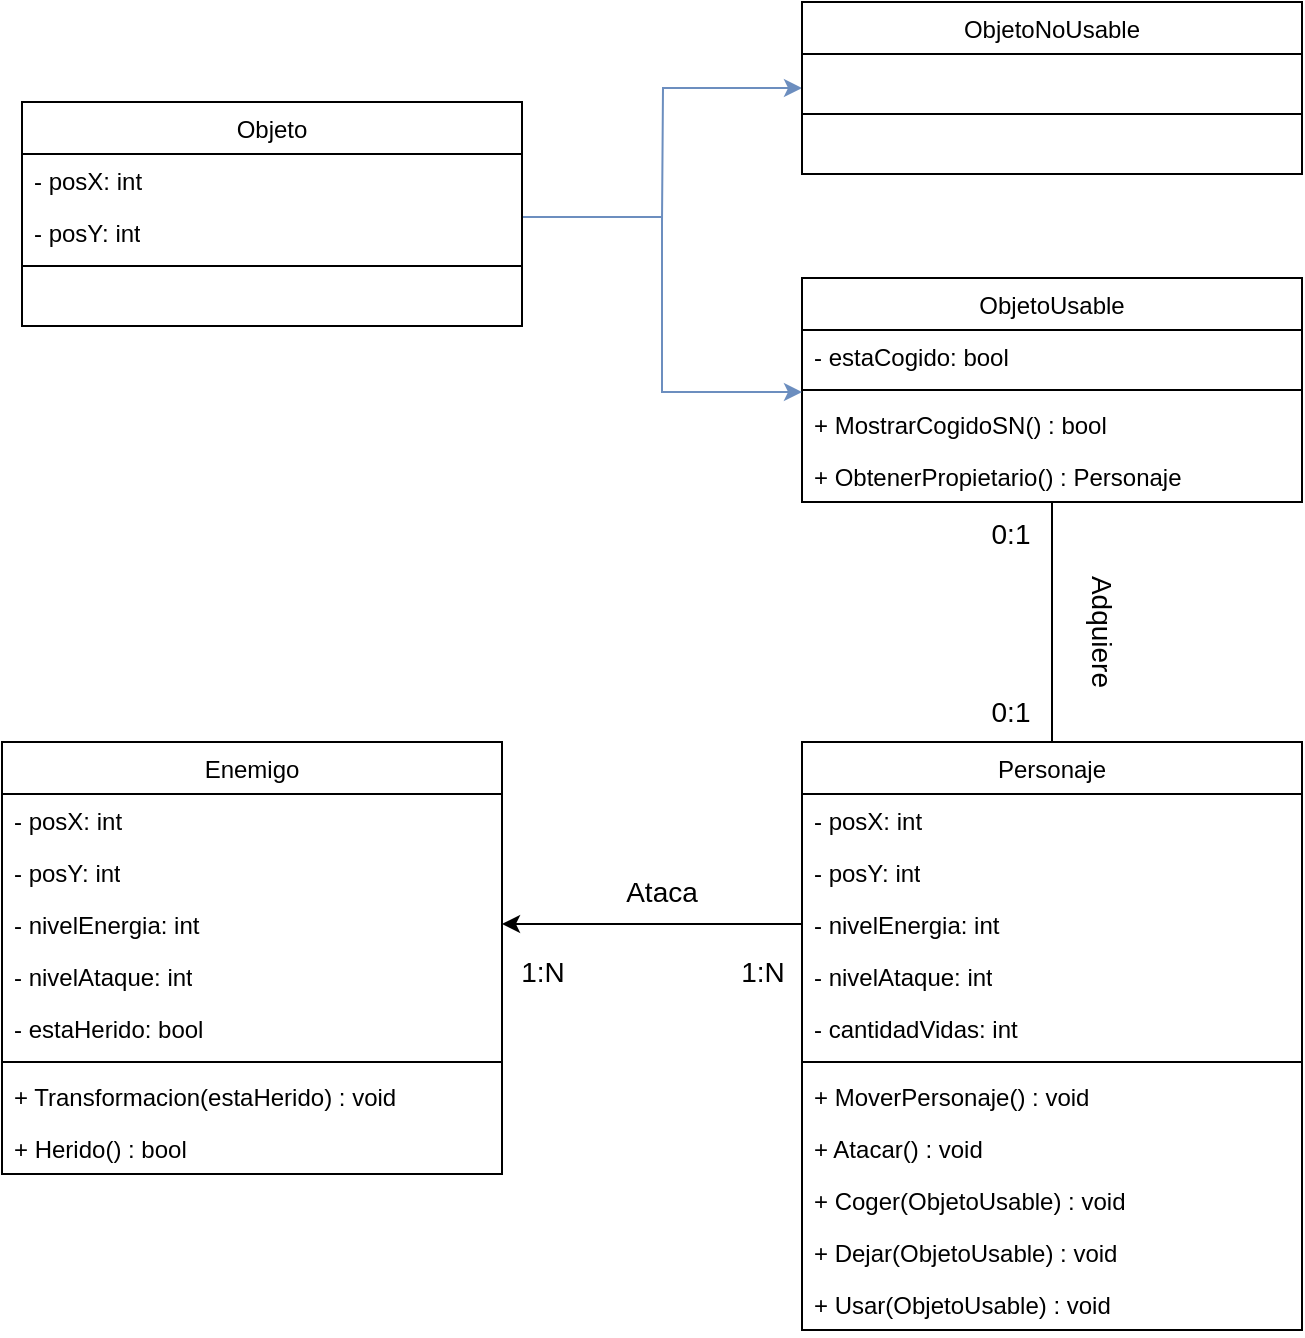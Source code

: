 <mxfile version="24.3.0" type="device">
  <diagram name="Page-1" id="r1jCTrlGhkuGiE3C5sfj">
    <mxGraphModel dx="1687" dy="1999" grid="1" gridSize="10" guides="1" tooltips="1" connect="1" arrows="1" fold="1" page="1" pageScale="1" pageWidth="850" pageHeight="1100" math="0" shadow="0">
      <root>
        <mxCell id="0" />
        <mxCell id="1" parent="0" />
        <mxCell id="CvOQW0KSl7qZf-29aHLy-1" value="&lt;span style=&quot;font-weight: normal;&quot;&gt;Personaje&lt;/span&gt;" style="swimlane;fontStyle=1;align=center;verticalAlign=top;childLayout=stackLayout;horizontal=1;startSize=26;horizontalStack=0;resizeParent=1;resizeParentMax=0;resizeLast=0;collapsible=1;marginBottom=0;whiteSpace=wrap;html=1;" vertex="1" parent="1">
          <mxGeometry x="630" y="320" width="250" height="294" as="geometry" />
        </mxCell>
        <mxCell id="CvOQW0KSl7qZf-29aHLy-2" value="- posX: int" style="text;strokeColor=none;fillColor=none;align=left;verticalAlign=top;spacingLeft=4;spacingRight=4;overflow=hidden;rotatable=0;points=[[0,0.5],[1,0.5]];portConstraint=eastwest;whiteSpace=wrap;html=1;" vertex="1" parent="CvOQW0KSl7qZf-29aHLy-1">
          <mxGeometry y="26" width="250" height="26" as="geometry" />
        </mxCell>
        <mxCell id="CvOQW0KSl7qZf-29aHLy-5" value="- posY: int" style="text;strokeColor=none;fillColor=none;align=left;verticalAlign=top;spacingLeft=4;spacingRight=4;overflow=hidden;rotatable=0;points=[[0,0.5],[1,0.5]];portConstraint=eastwest;whiteSpace=wrap;html=1;" vertex="1" parent="CvOQW0KSl7qZf-29aHLy-1">
          <mxGeometry y="52" width="250" height="26" as="geometry" />
        </mxCell>
        <mxCell id="CvOQW0KSl7qZf-29aHLy-6" value="- nivelEnergia: int" style="text;strokeColor=none;fillColor=none;align=left;verticalAlign=top;spacingLeft=4;spacingRight=4;overflow=hidden;rotatable=0;points=[[0,0.5],[1,0.5]];portConstraint=eastwest;whiteSpace=wrap;html=1;" vertex="1" parent="CvOQW0KSl7qZf-29aHLy-1">
          <mxGeometry y="78" width="250" height="26" as="geometry" />
        </mxCell>
        <mxCell id="CvOQW0KSl7qZf-29aHLy-7" value="- nivelAtaque: int" style="text;strokeColor=none;fillColor=none;align=left;verticalAlign=top;spacingLeft=4;spacingRight=4;overflow=hidden;rotatable=0;points=[[0,0.5],[1,0.5]];portConstraint=eastwest;whiteSpace=wrap;html=1;" vertex="1" parent="CvOQW0KSl7qZf-29aHLy-1">
          <mxGeometry y="104" width="250" height="26" as="geometry" />
        </mxCell>
        <mxCell id="CvOQW0KSl7qZf-29aHLy-8" value="- cantidadVidas: int" style="text;strokeColor=none;fillColor=none;align=left;verticalAlign=top;spacingLeft=4;spacingRight=4;overflow=hidden;rotatable=0;points=[[0,0.5],[1,0.5]];portConstraint=eastwest;whiteSpace=wrap;html=1;" vertex="1" parent="CvOQW0KSl7qZf-29aHLy-1">
          <mxGeometry y="130" width="250" height="26" as="geometry" />
        </mxCell>
        <mxCell id="CvOQW0KSl7qZf-29aHLy-3" value="" style="line;strokeWidth=1;fillColor=none;align=left;verticalAlign=middle;spacingTop=-1;spacingLeft=3;spacingRight=3;rotatable=0;labelPosition=right;points=[];portConstraint=eastwest;strokeColor=inherit;" vertex="1" parent="CvOQW0KSl7qZf-29aHLy-1">
          <mxGeometry y="156" width="250" height="8" as="geometry" />
        </mxCell>
        <mxCell id="CvOQW0KSl7qZf-29aHLy-4" value="+ MoverPersonaje() : void" style="text;strokeColor=none;fillColor=none;align=left;verticalAlign=top;spacingLeft=4;spacingRight=4;overflow=hidden;rotatable=0;points=[[0,0.5],[1,0.5]];portConstraint=eastwest;whiteSpace=wrap;html=1;" vertex="1" parent="CvOQW0KSl7qZf-29aHLy-1">
          <mxGeometry y="164" width="250" height="26" as="geometry" />
        </mxCell>
        <mxCell id="CvOQW0KSl7qZf-29aHLy-9" value="+ Atacar() : void" style="text;strokeColor=none;fillColor=none;align=left;verticalAlign=top;spacingLeft=4;spacingRight=4;overflow=hidden;rotatable=0;points=[[0,0.5],[1,0.5]];portConstraint=eastwest;whiteSpace=wrap;html=1;" vertex="1" parent="CvOQW0KSl7qZf-29aHLy-1">
          <mxGeometry y="190" width="250" height="26" as="geometry" />
        </mxCell>
        <mxCell id="CvOQW0KSl7qZf-29aHLy-10" value="+ Coger(ObjetoUsable) : void" style="text;strokeColor=none;fillColor=none;align=left;verticalAlign=top;spacingLeft=4;spacingRight=4;overflow=hidden;rotatable=0;points=[[0,0.5],[1,0.5]];portConstraint=eastwest;whiteSpace=wrap;html=1;" vertex="1" parent="CvOQW0KSl7qZf-29aHLy-1">
          <mxGeometry y="216" width="250" height="26" as="geometry" />
        </mxCell>
        <mxCell id="CvOQW0KSl7qZf-29aHLy-11" value="+ Dejar(ObjetoUsable) : void" style="text;strokeColor=none;fillColor=none;align=left;verticalAlign=top;spacingLeft=4;spacingRight=4;overflow=hidden;rotatable=0;points=[[0,0.5],[1,0.5]];portConstraint=eastwest;whiteSpace=wrap;html=1;" vertex="1" parent="CvOQW0KSl7qZf-29aHLy-1">
          <mxGeometry y="242" width="250" height="26" as="geometry" />
        </mxCell>
        <mxCell id="CvOQW0KSl7qZf-29aHLy-12" value="+ Usar(ObjetoUsable) : void" style="text;strokeColor=none;fillColor=none;align=left;verticalAlign=top;spacingLeft=4;spacingRight=4;overflow=hidden;rotatable=0;points=[[0,0.5],[1,0.5]];portConstraint=eastwest;whiteSpace=wrap;html=1;" vertex="1" parent="CvOQW0KSl7qZf-29aHLy-1">
          <mxGeometry y="268" width="250" height="26" as="geometry" />
        </mxCell>
        <mxCell id="CvOQW0KSl7qZf-29aHLy-13" value="&lt;span style=&quot;font-weight: normal;&quot;&gt;Enemigo&lt;/span&gt;" style="swimlane;fontStyle=1;align=center;verticalAlign=top;childLayout=stackLayout;horizontal=1;startSize=26;horizontalStack=0;resizeParent=1;resizeParentMax=0;resizeLast=0;collapsible=1;marginBottom=0;whiteSpace=wrap;html=1;" vertex="1" parent="1">
          <mxGeometry x="230" y="320" width="250" height="216" as="geometry" />
        </mxCell>
        <mxCell id="CvOQW0KSl7qZf-29aHLy-14" value="- posX: int" style="text;strokeColor=none;fillColor=none;align=left;verticalAlign=top;spacingLeft=4;spacingRight=4;overflow=hidden;rotatable=0;points=[[0,0.5],[1,0.5]];portConstraint=eastwest;whiteSpace=wrap;html=1;" vertex="1" parent="CvOQW0KSl7qZf-29aHLy-13">
          <mxGeometry y="26" width="250" height="26" as="geometry" />
        </mxCell>
        <mxCell id="CvOQW0KSl7qZf-29aHLy-15" value="- posY: int" style="text;strokeColor=none;fillColor=none;align=left;verticalAlign=top;spacingLeft=4;spacingRight=4;overflow=hidden;rotatable=0;points=[[0,0.5],[1,0.5]];portConstraint=eastwest;whiteSpace=wrap;html=1;" vertex="1" parent="CvOQW0KSl7qZf-29aHLy-13">
          <mxGeometry y="52" width="250" height="26" as="geometry" />
        </mxCell>
        <mxCell id="CvOQW0KSl7qZf-29aHLy-16" value="- nivelEnergia: int" style="text;strokeColor=none;fillColor=none;align=left;verticalAlign=top;spacingLeft=4;spacingRight=4;overflow=hidden;rotatable=0;points=[[0,0.5],[1,0.5]];portConstraint=eastwest;whiteSpace=wrap;html=1;" vertex="1" parent="CvOQW0KSl7qZf-29aHLy-13">
          <mxGeometry y="78" width="250" height="26" as="geometry" />
        </mxCell>
        <mxCell id="CvOQW0KSl7qZf-29aHLy-17" value="- nivelAtaque: int" style="text;strokeColor=none;fillColor=none;align=left;verticalAlign=top;spacingLeft=4;spacingRight=4;overflow=hidden;rotatable=0;points=[[0,0.5],[1,0.5]];portConstraint=eastwest;whiteSpace=wrap;html=1;" vertex="1" parent="CvOQW0KSl7qZf-29aHLy-13">
          <mxGeometry y="104" width="250" height="26" as="geometry" />
        </mxCell>
        <mxCell id="CvOQW0KSl7qZf-29aHLy-60" value="- estaHerido: bool" style="text;strokeColor=none;fillColor=none;align=left;verticalAlign=top;spacingLeft=4;spacingRight=4;overflow=hidden;rotatable=0;points=[[0,0.5],[1,0.5]];portConstraint=eastwest;whiteSpace=wrap;html=1;" vertex="1" parent="CvOQW0KSl7qZf-29aHLy-13">
          <mxGeometry y="130" width="250" height="26" as="geometry" />
        </mxCell>
        <mxCell id="CvOQW0KSl7qZf-29aHLy-19" value="" style="line;strokeWidth=1;fillColor=none;align=left;verticalAlign=middle;spacingTop=-1;spacingLeft=3;spacingRight=3;rotatable=0;labelPosition=right;points=[];portConstraint=eastwest;strokeColor=inherit;" vertex="1" parent="CvOQW0KSl7qZf-29aHLy-13">
          <mxGeometry y="156" width="250" height="8" as="geometry" />
        </mxCell>
        <mxCell id="CvOQW0KSl7qZf-29aHLy-20" value="+ Transformacion(estaHerido) : void" style="text;strokeColor=none;fillColor=none;align=left;verticalAlign=top;spacingLeft=4;spacingRight=4;overflow=hidden;rotatable=0;points=[[0,0.5],[1,0.5]];portConstraint=eastwest;whiteSpace=wrap;html=1;" vertex="1" parent="CvOQW0KSl7qZf-29aHLy-13">
          <mxGeometry y="164" width="250" height="26" as="geometry" />
        </mxCell>
        <mxCell id="CvOQW0KSl7qZf-29aHLy-21" value="+ Herido() : bool" style="text;strokeColor=none;fillColor=none;align=left;verticalAlign=top;spacingLeft=4;spacingRight=4;overflow=hidden;rotatable=0;points=[[0,0.5],[1,0.5]];portConstraint=eastwest;whiteSpace=wrap;html=1;" vertex="1" parent="CvOQW0KSl7qZf-29aHLy-13">
          <mxGeometry y="190" width="250" height="26" as="geometry" />
        </mxCell>
        <mxCell id="CvOQW0KSl7qZf-29aHLy-25" style="edgeStyle=orthogonalEdgeStyle;rounded=0;orthogonalLoop=1;jettySize=auto;html=1;entryX=1;entryY=0.5;entryDx=0;entryDy=0;" edge="1" parent="1" source="CvOQW0KSl7qZf-29aHLy-6" target="CvOQW0KSl7qZf-29aHLy-16">
          <mxGeometry relative="1" as="geometry" />
        </mxCell>
        <mxCell id="CvOQW0KSl7qZf-29aHLy-26" value="&lt;font style=&quot;font-size: 14px;&quot;&gt;Ataca&lt;/font&gt;" style="text;html=1;align=center;verticalAlign=middle;whiteSpace=wrap;rounded=0;" vertex="1" parent="1">
          <mxGeometry x="530" y="380" width="60" height="30" as="geometry" />
        </mxCell>
        <mxCell id="CvOQW0KSl7qZf-29aHLy-29" value="1:N" style="text;html=1;align=center;verticalAlign=middle;resizable=0;points=[];autosize=1;strokeColor=none;fillColor=none;fontSize=14;" vertex="1" parent="1">
          <mxGeometry x="475" y="420" width="50" height="30" as="geometry" />
        </mxCell>
        <mxCell id="CvOQW0KSl7qZf-29aHLy-30" value="1:N" style="text;html=1;align=center;verticalAlign=middle;resizable=0;points=[];autosize=1;strokeColor=none;fillColor=none;fontSize=14;" vertex="1" parent="1">
          <mxGeometry x="585" y="420" width="50" height="30" as="geometry" />
        </mxCell>
        <mxCell id="CvOQW0KSl7qZf-29aHLy-40" style="edgeStyle=orthogonalEdgeStyle;rounded=0;orthogonalLoop=1;jettySize=auto;html=1;entryX=0.5;entryY=0;entryDx=0;entryDy=0;endArrow=none;endFill=0;" edge="1" parent="1" source="CvOQW0KSl7qZf-29aHLy-31" target="CvOQW0KSl7qZf-29aHLy-1">
          <mxGeometry relative="1" as="geometry" />
        </mxCell>
        <mxCell id="CvOQW0KSl7qZf-29aHLy-31" value="&lt;span style=&quot;font-weight: normal;&quot;&gt;ObjetoUsable&lt;/span&gt;" style="swimlane;fontStyle=1;align=center;verticalAlign=top;childLayout=stackLayout;horizontal=1;startSize=26;horizontalStack=0;resizeParent=1;resizeParentMax=0;resizeLast=0;collapsible=1;marginBottom=0;whiteSpace=wrap;html=1;" vertex="1" parent="1">
          <mxGeometry x="630" y="88" width="250" height="112" as="geometry" />
        </mxCell>
        <mxCell id="CvOQW0KSl7qZf-29aHLy-32" value="- estaCogido: bool" style="text;strokeColor=none;fillColor=none;align=left;verticalAlign=top;spacingLeft=4;spacingRight=4;overflow=hidden;rotatable=0;points=[[0,0.5],[1,0.5]];portConstraint=eastwest;whiteSpace=wrap;html=1;" vertex="1" parent="CvOQW0KSl7qZf-29aHLy-31">
          <mxGeometry y="26" width="250" height="26" as="geometry" />
        </mxCell>
        <mxCell id="CvOQW0KSl7qZf-29aHLy-36" value="" style="line;strokeWidth=1;fillColor=none;align=left;verticalAlign=middle;spacingTop=-1;spacingLeft=3;spacingRight=3;rotatable=0;labelPosition=right;points=[];portConstraint=eastwest;strokeColor=inherit;" vertex="1" parent="CvOQW0KSl7qZf-29aHLy-31">
          <mxGeometry y="52" width="250" height="8" as="geometry" />
        </mxCell>
        <mxCell id="CvOQW0KSl7qZf-29aHLy-37" value="+ MostrarCogidoSN() : bool" style="text;strokeColor=none;fillColor=none;align=left;verticalAlign=top;spacingLeft=4;spacingRight=4;overflow=hidden;rotatable=0;points=[[0,0.5],[1,0.5]];portConstraint=eastwest;whiteSpace=wrap;html=1;" vertex="1" parent="CvOQW0KSl7qZf-29aHLy-31">
          <mxGeometry y="60" width="250" height="26" as="geometry" />
        </mxCell>
        <mxCell id="CvOQW0KSl7qZf-29aHLy-38" value="+ ObtenerPropietario() : Personaje" style="text;strokeColor=none;fillColor=none;align=left;verticalAlign=top;spacingLeft=4;spacingRight=4;overflow=hidden;rotatable=0;points=[[0,0.5],[1,0.5]];portConstraint=eastwest;whiteSpace=wrap;html=1;" vertex="1" parent="CvOQW0KSl7qZf-29aHLy-31">
          <mxGeometry y="86" width="250" height="26" as="geometry" />
        </mxCell>
        <mxCell id="CvOQW0KSl7qZf-29aHLy-41" value="&lt;font style=&quot;font-size: 14px;&quot;&gt;Adquiere&lt;/font&gt;" style="text;html=1;align=center;verticalAlign=middle;whiteSpace=wrap;rounded=0;rotation=90;" vertex="1" parent="1">
          <mxGeometry x="750" y="250" width="60" height="30" as="geometry" />
        </mxCell>
        <mxCell id="CvOQW0KSl7qZf-29aHLy-42" value="0:1" style="text;html=1;align=center;verticalAlign=middle;resizable=0;points=[];autosize=1;strokeColor=none;fillColor=none;fontSize=14;" vertex="1" parent="1">
          <mxGeometry x="714" y="201" width="40" height="30" as="geometry" />
        </mxCell>
        <mxCell id="CvOQW0KSl7qZf-29aHLy-43" value="0:1" style="text;html=1;align=center;verticalAlign=middle;resizable=0;points=[];autosize=1;strokeColor=none;fillColor=none;fontSize=14;" vertex="1" parent="1">
          <mxGeometry x="714" y="290" width="40" height="30" as="geometry" />
        </mxCell>
        <mxCell id="CvOQW0KSl7qZf-29aHLy-53" style="edgeStyle=orthogonalEdgeStyle;rounded=0;orthogonalLoop=1;jettySize=auto;html=1;entryX=0;entryY=0.625;entryDx=0;entryDy=0;entryPerimeter=0;fillColor=#dae8fc;gradientColor=#7ea6e0;strokeColor=#6c8ebf;exitX=0.998;exitY=0.21;exitDx=0;exitDy=0;exitPerimeter=0;" edge="1" parent="1" source="CvOQW0KSl7qZf-29aHLy-50" target="CvOQW0KSl7qZf-29aHLy-36">
          <mxGeometry relative="1" as="geometry" />
        </mxCell>
        <mxCell id="CvOQW0KSl7qZf-29aHLy-59" style="edgeStyle=orthogonalEdgeStyle;rounded=0;orthogonalLoop=1;jettySize=auto;html=1;endArrow=none;endFill=0;fillColor=#dae8fc;strokeColor=#6c8ebf;gradientColor=#7ea6e0;startArrow=classic;startFill=1;" edge="1" parent="1" source="CvOQW0KSl7qZf-29aHLy-54">
          <mxGeometry relative="1" as="geometry">
            <mxPoint x="560" y="60" as="targetPoint" />
          </mxGeometry>
        </mxCell>
        <mxCell id="CvOQW0KSl7qZf-29aHLy-54" value="&lt;span style=&quot;font-weight: normal;&quot;&gt;ObjetoNoUsable&lt;/span&gt;" style="swimlane;fontStyle=1;align=center;verticalAlign=top;childLayout=stackLayout;horizontal=1;startSize=26;horizontalStack=0;resizeParent=1;resizeParentMax=0;resizeLast=0;collapsible=1;marginBottom=0;whiteSpace=wrap;html=1;" vertex="1" parent="1">
          <mxGeometry x="630" y="-50" width="250" height="86" as="geometry" />
        </mxCell>
        <mxCell id="CvOQW0KSl7qZf-29aHLy-55" value="&amp;nbsp;" style="text;strokeColor=none;fillColor=none;align=left;verticalAlign=top;spacingLeft=4;spacingRight=4;overflow=hidden;rotatable=0;points=[[0,0.5],[1,0.5]];portConstraint=eastwest;whiteSpace=wrap;html=1;" vertex="1" parent="CvOQW0KSl7qZf-29aHLy-54">
          <mxGeometry y="26" width="250" height="26" as="geometry" />
        </mxCell>
        <mxCell id="CvOQW0KSl7qZf-29aHLy-56" value="" style="line;strokeWidth=1;fillColor=none;align=left;verticalAlign=middle;spacingTop=-1;spacingLeft=3;spacingRight=3;rotatable=0;labelPosition=right;points=[];portConstraint=eastwest;strokeColor=inherit;" vertex="1" parent="CvOQW0KSl7qZf-29aHLy-54">
          <mxGeometry y="52" width="250" height="8" as="geometry" />
        </mxCell>
        <mxCell id="CvOQW0KSl7qZf-29aHLy-58" value="&amp;nbsp;" style="text;strokeColor=none;fillColor=none;align=left;verticalAlign=top;spacingLeft=4;spacingRight=4;overflow=hidden;rotatable=0;points=[[0,0.5],[1,0.5]];portConstraint=eastwest;whiteSpace=wrap;html=1;" vertex="1" parent="CvOQW0KSl7qZf-29aHLy-54">
          <mxGeometry y="60" width="250" height="26" as="geometry" />
        </mxCell>
        <mxCell id="CvOQW0KSl7qZf-29aHLy-44" value="&lt;span style=&quot;font-weight: normal;&quot;&gt;Objeto&lt;/span&gt;" style="swimlane;fontStyle=1;align=center;verticalAlign=top;childLayout=stackLayout;horizontal=1;startSize=26;horizontalStack=0;resizeParent=1;resizeParentMax=0;resizeLast=0;collapsible=1;marginBottom=0;whiteSpace=wrap;html=1;" vertex="1" parent="1">
          <mxGeometry x="240" width="250" height="112" as="geometry" />
        </mxCell>
        <mxCell id="CvOQW0KSl7qZf-29aHLy-49" value="- posX: int" style="text;strokeColor=none;fillColor=none;align=left;verticalAlign=top;spacingLeft=4;spacingRight=4;overflow=hidden;rotatable=0;points=[[0,0.5],[1,0.5]];portConstraint=eastwest;whiteSpace=wrap;html=1;" vertex="1" parent="CvOQW0KSl7qZf-29aHLy-44">
          <mxGeometry y="26" width="250" height="26" as="geometry" />
        </mxCell>
        <mxCell id="CvOQW0KSl7qZf-29aHLy-50" value="- posY: int" style="text;strokeColor=none;fillColor=none;align=left;verticalAlign=top;spacingLeft=4;spacingRight=4;overflow=hidden;rotatable=0;points=[[0,0.5],[1,0.5]];portConstraint=eastwest;whiteSpace=wrap;html=1;" vertex="1" parent="CvOQW0KSl7qZf-29aHLy-44">
          <mxGeometry y="52" width="250" height="26" as="geometry" />
        </mxCell>
        <mxCell id="CvOQW0KSl7qZf-29aHLy-46" value="" style="line;strokeWidth=1;fillColor=none;align=left;verticalAlign=middle;spacingTop=-1;spacingLeft=3;spacingRight=3;rotatable=0;labelPosition=right;points=[];portConstraint=eastwest;strokeColor=inherit;" vertex="1" parent="CvOQW0KSl7qZf-29aHLy-44">
          <mxGeometry y="78" width="250" height="8" as="geometry" />
        </mxCell>
        <mxCell id="CvOQW0KSl7qZf-29aHLy-48" value="&amp;nbsp;" style="text;strokeColor=none;fillColor=none;align=left;verticalAlign=top;spacingLeft=4;spacingRight=4;overflow=hidden;rotatable=0;points=[[0,0.5],[1,0.5]];portConstraint=eastwest;whiteSpace=wrap;html=1;" vertex="1" parent="CvOQW0KSl7qZf-29aHLy-44">
          <mxGeometry y="86" width="250" height="26" as="geometry" />
        </mxCell>
      </root>
    </mxGraphModel>
  </diagram>
</mxfile>
